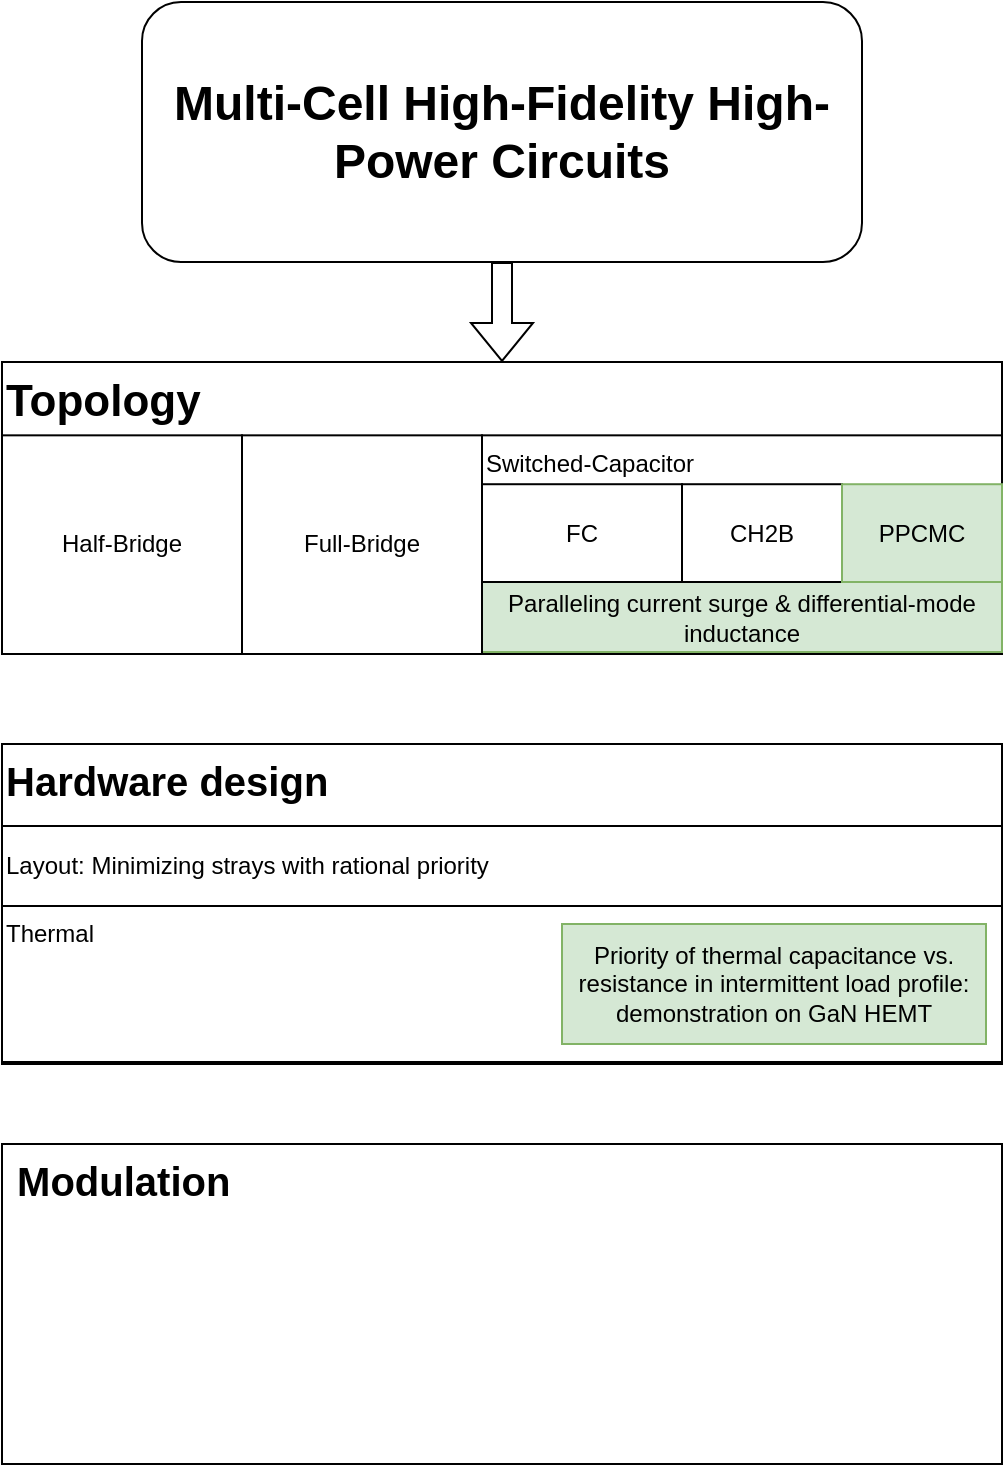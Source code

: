 <mxfile version="24.0.9" type="github">
  <diagram id="C2fSY1v2SiZeoUbDoYyL" name="Page-1">
    <mxGraphModel dx="1247" dy="715" grid="0" gridSize="10" guides="1" tooltips="1" connect="1" arrows="1" fold="1" page="1" pageScale="1" pageWidth="1169" pageHeight="827" math="0" shadow="0">
      <root>
        <mxCell id="0" />
        <mxCell id="1" parent="0" />
        <mxCell id="amalOigmN-ex_Px7Ythu-1" value="&lt;h1&gt;Multi-Cell High-Fidelity High-Power Circuits&lt;/h1&gt;" style="rounded=1;whiteSpace=wrap;html=1;" vertex="1" parent="1">
          <mxGeometry x="170" y="10" width="360" height="130" as="geometry" />
        </mxCell>
        <mxCell id="amalOigmN-ex_Px7Ythu-3" value="" style="shape=flexArrow;endArrow=classic;html=1;rounded=0;exitX=0.5;exitY=1;exitDx=0;exitDy=0;entryX=0.5;entryY=0;entryDx=0;entryDy=0;" edge="1" parent="1" source="amalOigmN-ex_Px7Ythu-1" target="amalOigmN-ex_Px7Ythu-2">
          <mxGeometry width="50" height="50" relative="1" as="geometry">
            <mxPoint x="340" y="180" as="sourcePoint" />
            <mxPoint x="390" y="130" as="targetPoint" />
          </mxGeometry>
        </mxCell>
        <mxCell id="amalOigmN-ex_Px7Ythu-2" value="&lt;font size=&quot;1&quot;&gt;&lt;b style=&quot;font-size: 22px;&quot;&gt;Topology&lt;/b&gt;&lt;/font&gt;" style="rounded=0;whiteSpace=wrap;html=1;align=left;verticalAlign=top;container=0;" vertex="1" parent="1">
          <mxGeometry x="100" y="190" width="500" height="146" as="geometry" />
        </mxCell>
        <mxCell id="amalOigmN-ex_Px7Ythu-25" value="Paralleling current surge &amp;amp; differential-mode inductance" style="rounded=0;whiteSpace=wrap;html=1;fillColor=#d5e8d4;strokeColor=#82b366;container=0;" vertex="1" parent="1">
          <mxGeometry x="340" y="300" width="260" height="35" as="geometry" />
        </mxCell>
        <mxCell id="amalOigmN-ex_Px7Ythu-19" value="&lt;div style=&quot;font-size: 20px;&quot;&gt;&lt;font style=&quot;font-size: 20px;&quot;&gt;&lt;b&gt;Hardware design&lt;/b&gt;&lt;br&gt;&lt;/font&gt;&lt;/div&gt;" style="rounded=0;whiteSpace=wrap;html=1;align=left;verticalAlign=top;container=0;" vertex="1" parent="1">
          <mxGeometry x="100" y="381" width="500" height="160" as="geometry" />
        </mxCell>
        <mxCell id="amalOigmN-ex_Px7Ythu-22" value="Layout: Minimizing strays with rational priority" style="rounded=0;whiteSpace=wrap;html=1;container=0;align=left;" vertex="1" parent="1">
          <mxGeometry x="100" y="422" width="500" height="40" as="geometry" />
        </mxCell>
        <mxCell id="amalOigmN-ex_Px7Ythu-24" value="Thermal" style="rounded=0;whiteSpace=wrap;html=1;container=0;align=left;verticalAlign=top;" vertex="1" parent="1">
          <mxGeometry x="100" y="462" width="500" height="78" as="geometry" />
        </mxCell>
        <mxCell id="amalOigmN-ex_Px7Ythu-4" value="Half-Bridge" style="rounded=0;whiteSpace=wrap;html=1;container=0;" vertex="1" parent="1">
          <mxGeometry x="100" y="226.67" width="120" height="109.33" as="geometry" />
        </mxCell>
        <mxCell id="amalOigmN-ex_Px7Ythu-5" value="&lt;div&gt;Full-Bridge&lt;/div&gt;" style="rounded=0;whiteSpace=wrap;html=1;container=0;" vertex="1" parent="1">
          <mxGeometry x="220" y="226.67" width="120" height="109.33" as="geometry" />
        </mxCell>
        <mxCell id="amalOigmN-ex_Px7Ythu-6" value="Switched-Capacitor" style="rounded=0;whiteSpace=wrap;html=1;verticalAlign=top;align=left;container=0;" vertex="1" parent="1">
          <mxGeometry x="340" y="226.67" width="260" height="73.33" as="geometry" />
        </mxCell>
        <mxCell id="amalOigmN-ex_Px7Ythu-7" value="FC" style="rounded=0;whiteSpace=wrap;html=1;container=0;" vertex="1" parent="1">
          <mxGeometry x="340" y="251.111" width="100" height="48.889" as="geometry" />
        </mxCell>
        <mxCell id="amalOigmN-ex_Px7Ythu-8" value="&lt;div&gt;CH2B&lt;br&gt;&lt;/div&gt;" style="rounded=0;whiteSpace=wrap;html=1;container=0;" vertex="1" parent="1">
          <mxGeometry x="440" y="251.111" width="80" height="48.889" as="geometry" />
        </mxCell>
        <mxCell id="amalOigmN-ex_Px7Ythu-9" value="&lt;div&gt;PPCMC&lt;br&gt;&lt;/div&gt;" style="rounded=0;whiteSpace=wrap;html=1;fillColor=#d5e8d4;strokeColor=#82b366;container=0;" vertex="1" parent="1">
          <mxGeometry x="520" y="251.111" width="80" height="48.889" as="geometry" />
        </mxCell>
        <mxCell id="amalOigmN-ex_Px7Ythu-26" value="Priority of thermal capacitance vs. resistance in intermittent load profile: demonstration on GaN HEMT" style="rounded=0;whiteSpace=wrap;html=1;fillColor=#d5e8d4;strokeColor=#82b366;" vertex="1" parent="1">
          <mxGeometry x="380" y="471" width="212" height="60" as="geometry" />
        </mxCell>
        <mxCell id="amalOigmN-ex_Px7Ythu-27" value="&lt;div style=&quot;font-size: 20px;&quot;&gt;&lt;font style=&quot;font-size: 20px;&quot;&gt;&lt;b&gt;&amp;nbsp;Modulation&lt;/b&gt;&lt;br&gt;&lt;/font&gt;&lt;/div&gt;" style="rounded=0;whiteSpace=wrap;html=1;align=left;verticalAlign=top;container=0;" vertex="1" parent="1">
          <mxGeometry x="100" y="581" width="500" height="160" as="geometry" />
        </mxCell>
      </root>
    </mxGraphModel>
  </diagram>
</mxfile>
